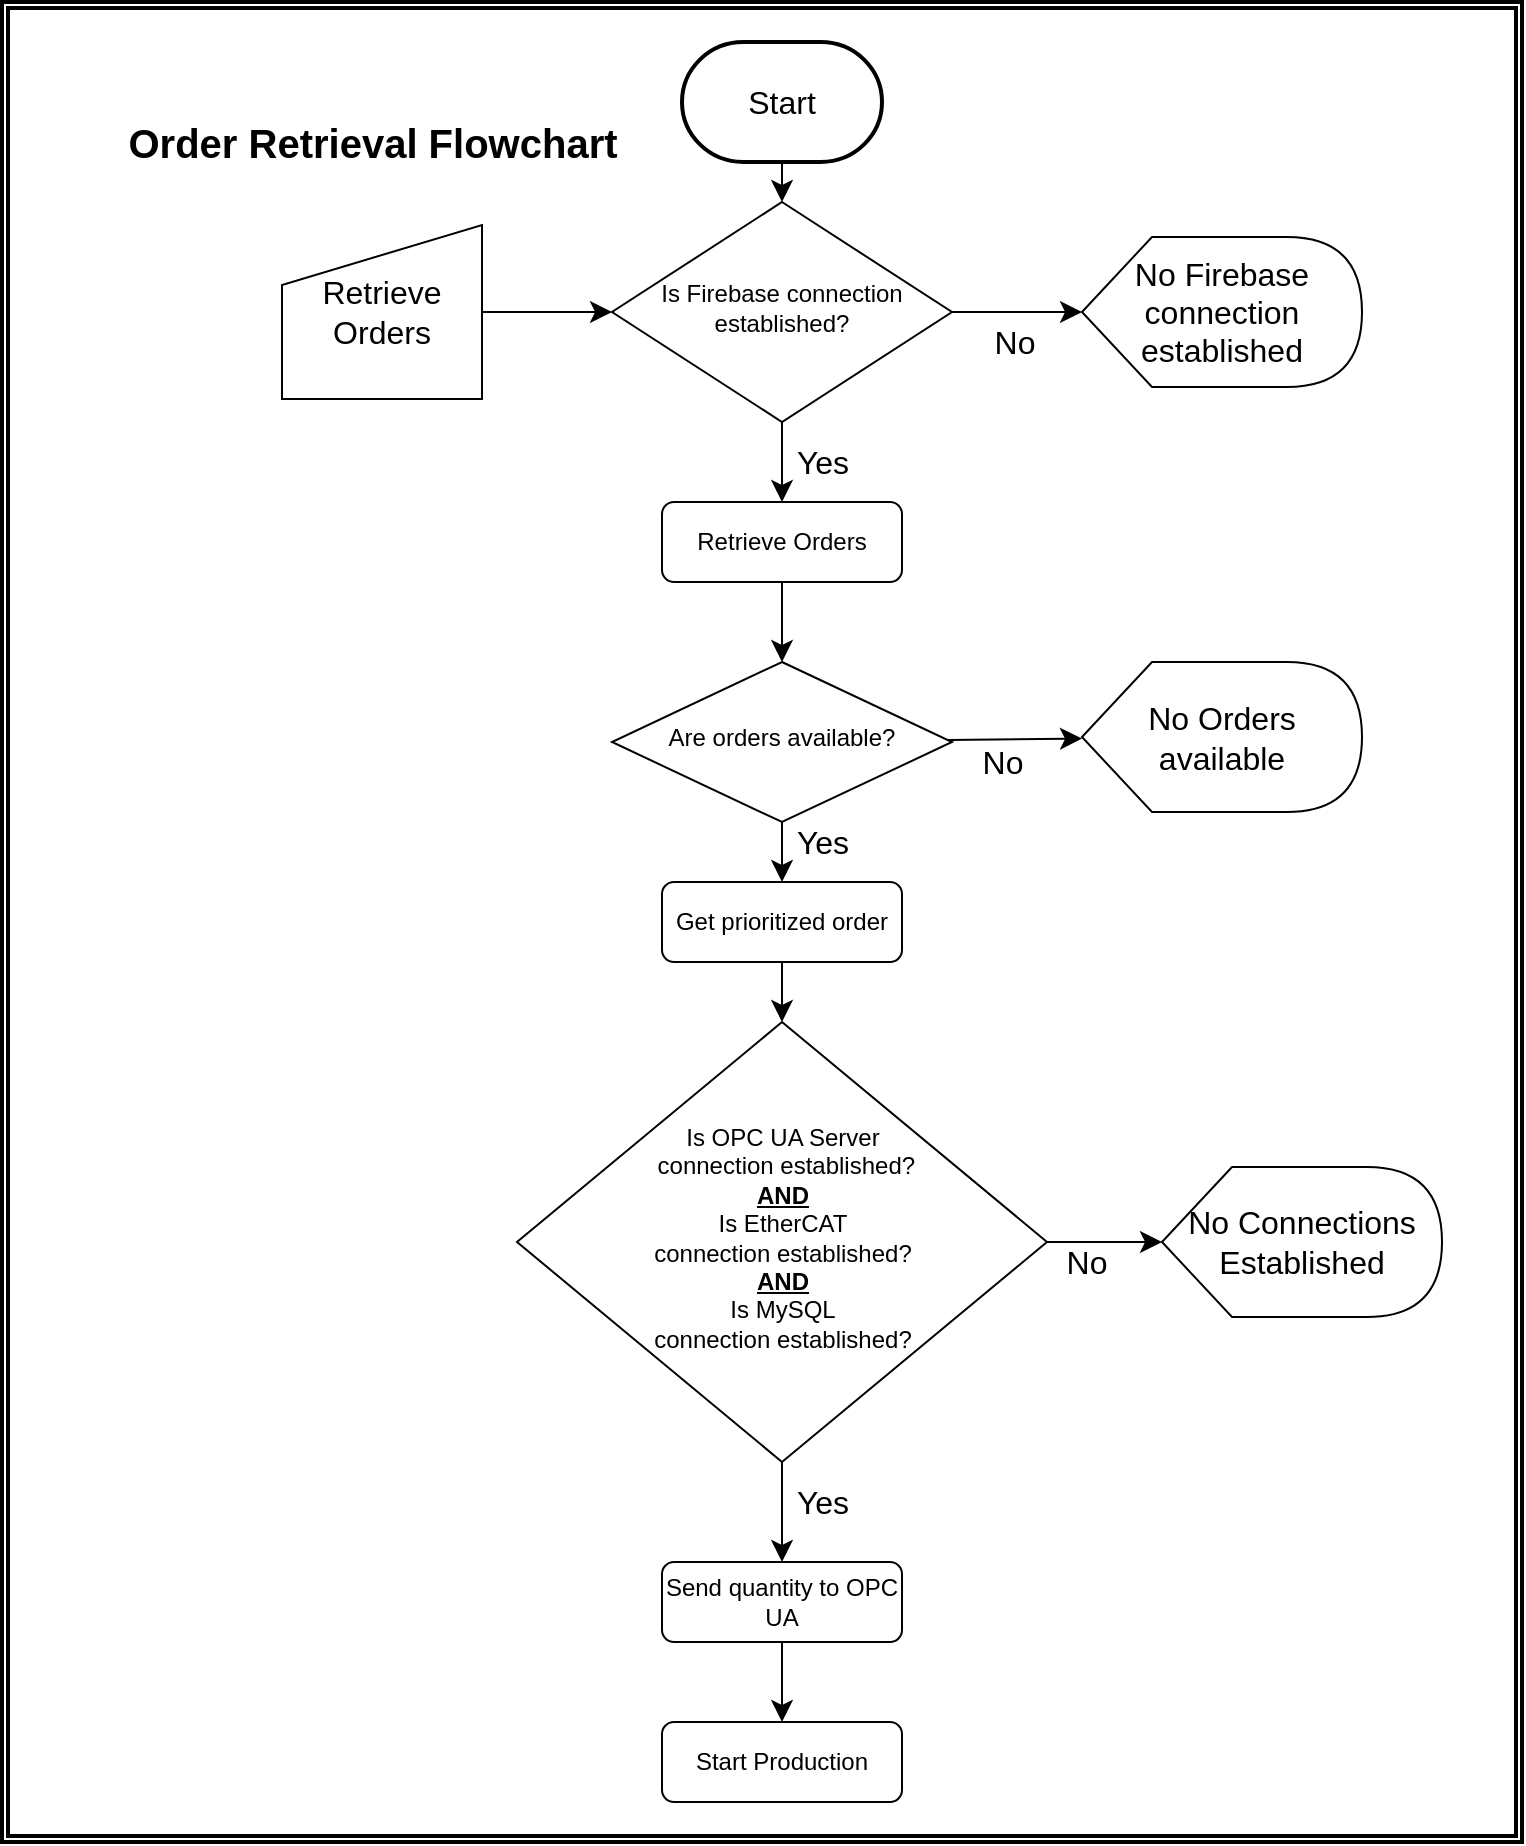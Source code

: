 <mxfile version="22.0.8" type="device">
  <diagram id="C5RBs43oDa-KdzZeNtuy" name="Page-1">
    <mxGraphModel dx="2514" dy="2131" grid="1" gridSize="10" guides="1" tooltips="1" connect="1" arrows="1" fold="1" page="1" pageScale="1" pageWidth="827" pageHeight="1169" math="0" shadow="0">
      <root>
        <mxCell id="WIyWlLk6GJQsqaUBKTNV-0" />
        <mxCell id="WIyWlLk6GJQsqaUBKTNV-1" parent="WIyWlLk6GJQsqaUBKTNV-0" />
        <mxCell id="ilgVAeaoaIIIPj3hmc9z-3" value="" style="edgeStyle=none;curved=1;rounded=0;orthogonalLoop=1;jettySize=auto;html=1;fontSize=12;startSize=8;endSize=8;" edge="1" parent="WIyWlLk6GJQsqaUBKTNV-1" target="ilgVAeaoaIIIPj3hmc9z-2">
          <mxGeometry relative="1" as="geometry">
            <mxPoint x="130" y="60" as="sourcePoint" />
          </mxGeometry>
        </mxCell>
        <mxCell id="ilgVAeaoaIIIPj3hmc9z-6" value="" style="edgeStyle=none;curved=1;rounded=0;orthogonalLoop=1;jettySize=auto;html=1;fontSize=12;startSize=8;endSize=8;" edge="1" parent="WIyWlLk6GJQsqaUBKTNV-1" source="ilgVAeaoaIIIPj3hmc9z-1" target="ilgVAeaoaIIIPj3hmc9z-5">
          <mxGeometry relative="1" as="geometry" />
        </mxCell>
        <mxCell id="ilgVAeaoaIIIPj3hmc9z-1" value="Retrieve Orders" style="rounded=1;whiteSpace=wrap;html=1;fontSize=12;glass=0;strokeWidth=1;shadow=0;" vertex="1" parent="WIyWlLk6GJQsqaUBKTNV-1">
          <mxGeometry x="70" y="250" width="120" height="40" as="geometry" />
        </mxCell>
        <mxCell id="ilgVAeaoaIIIPj3hmc9z-4" value="" style="edgeStyle=none;curved=1;rounded=0;orthogonalLoop=1;jettySize=auto;html=1;fontSize=12;startSize=8;endSize=8;" edge="1" parent="WIyWlLk6GJQsqaUBKTNV-1" source="ilgVAeaoaIIIPj3hmc9z-2" target="ilgVAeaoaIIIPj3hmc9z-1">
          <mxGeometry relative="1" as="geometry" />
        </mxCell>
        <mxCell id="ilgVAeaoaIIIPj3hmc9z-15" value="Yes" style="edgeLabel;html=1;align=center;verticalAlign=middle;resizable=0;points=[];fontSize=16;" vertex="1" connectable="0" parent="ilgVAeaoaIIIPj3hmc9z-4">
          <mxGeometry y="3" relative="1" as="geometry">
            <mxPoint x="17" as="offset" />
          </mxGeometry>
        </mxCell>
        <mxCell id="ilgVAeaoaIIIPj3hmc9z-17" value="" style="edgeStyle=none;curved=1;rounded=0;orthogonalLoop=1;jettySize=auto;html=1;fontSize=12;startSize=8;endSize=8;" edge="1" parent="WIyWlLk6GJQsqaUBKTNV-1" source="ilgVAeaoaIIIPj3hmc9z-2" target="ilgVAeaoaIIIPj3hmc9z-16">
          <mxGeometry relative="1" as="geometry" />
        </mxCell>
        <mxCell id="ilgVAeaoaIIIPj3hmc9z-18" value="No" style="edgeLabel;html=1;align=center;verticalAlign=middle;resizable=0;points=[];fontSize=16;" vertex="1" connectable="0" parent="ilgVAeaoaIIIPj3hmc9z-17">
          <mxGeometry x="-0.054" y="3" relative="1" as="geometry">
            <mxPoint y="18" as="offset" />
          </mxGeometry>
        </mxCell>
        <mxCell id="ilgVAeaoaIIIPj3hmc9z-2" value="Is Firebase connection established?" style="rhombus;whiteSpace=wrap;html=1;shadow=0;fontFamily=Helvetica;fontSize=12;align=center;strokeWidth=1;spacing=6;spacingTop=-4;" vertex="1" parent="WIyWlLk6GJQsqaUBKTNV-1">
          <mxGeometry x="45" y="100" width="170" height="110" as="geometry" />
        </mxCell>
        <mxCell id="ilgVAeaoaIIIPj3hmc9z-8" style="edgeStyle=none;curved=1;rounded=0;orthogonalLoop=1;jettySize=auto;html=1;exitX=0.5;exitY=1;exitDx=0;exitDy=0;entryX=0.5;entryY=0;entryDx=0;entryDy=0;fontSize=12;startSize=8;endSize=8;" edge="1" parent="WIyWlLk6GJQsqaUBKTNV-1" source="ilgVAeaoaIIIPj3hmc9z-5" target="ilgVAeaoaIIIPj3hmc9z-7">
          <mxGeometry relative="1" as="geometry" />
        </mxCell>
        <mxCell id="ilgVAeaoaIIIPj3hmc9z-21" value="Yes" style="edgeLabel;html=1;align=center;verticalAlign=middle;resizable=0;points=[];fontSize=16;" vertex="1" connectable="0" parent="ilgVAeaoaIIIPj3hmc9z-8">
          <mxGeometry x="0.133" y="1" relative="1" as="geometry">
            <mxPoint x="19" y="-7" as="offset" />
          </mxGeometry>
        </mxCell>
        <mxCell id="ilgVAeaoaIIIPj3hmc9z-20" value="" style="edgeStyle=none;curved=1;rounded=0;orthogonalLoop=1;jettySize=auto;html=1;fontSize=12;startSize=8;endSize=8;" edge="1" parent="WIyWlLk6GJQsqaUBKTNV-1" source="ilgVAeaoaIIIPj3hmc9z-5" target="ilgVAeaoaIIIPj3hmc9z-19">
          <mxGeometry relative="1" as="geometry" />
        </mxCell>
        <mxCell id="ilgVAeaoaIIIPj3hmc9z-22" value="No" style="edgeLabel;html=1;align=center;verticalAlign=middle;resizable=0;points=[];fontSize=16;" vertex="1" connectable="0" parent="ilgVAeaoaIIIPj3hmc9z-20">
          <mxGeometry x="-0.254" y="-2" relative="1" as="geometry">
            <mxPoint x="2" y="9" as="offset" />
          </mxGeometry>
        </mxCell>
        <mxCell id="ilgVAeaoaIIIPj3hmc9z-5" value="Are orders available?" style="rhombus;whiteSpace=wrap;html=1;shadow=0;fontFamily=Helvetica;fontSize=12;align=center;strokeWidth=1;spacing=6;spacingTop=-4;" vertex="1" parent="WIyWlLk6GJQsqaUBKTNV-1">
          <mxGeometry x="45" y="330" width="170" height="80" as="geometry" />
        </mxCell>
        <mxCell id="ilgVAeaoaIIIPj3hmc9z-13" style="edgeStyle=none;curved=1;rounded=0;orthogonalLoop=1;jettySize=auto;html=1;exitX=0.5;exitY=1;exitDx=0;exitDy=0;entryX=0.5;entryY=0;entryDx=0;entryDy=0;fontSize=12;startSize=8;endSize=8;" edge="1" parent="WIyWlLk6GJQsqaUBKTNV-1" source="ilgVAeaoaIIIPj3hmc9z-7" target="ilgVAeaoaIIIPj3hmc9z-11">
          <mxGeometry relative="1" as="geometry" />
        </mxCell>
        <mxCell id="ilgVAeaoaIIIPj3hmc9z-7" value="Get prioritized order" style="rounded=1;whiteSpace=wrap;html=1;fontSize=12;glass=0;strokeWidth=1;shadow=0;" vertex="1" parent="WIyWlLk6GJQsqaUBKTNV-1">
          <mxGeometry x="70" y="440" width="120" height="40" as="geometry" />
        </mxCell>
        <mxCell id="ilgVAeaoaIIIPj3hmc9z-30" style="edgeStyle=none;curved=1;rounded=0;orthogonalLoop=1;jettySize=auto;html=1;exitX=0.5;exitY=1;exitDx=0;exitDy=0;entryX=0.5;entryY=0;entryDx=0;entryDy=0;fontSize=12;startSize=8;endSize=8;" edge="1" parent="WIyWlLk6GJQsqaUBKTNV-1" source="ilgVAeaoaIIIPj3hmc9z-9" target="ilgVAeaoaIIIPj3hmc9z-29">
          <mxGeometry relative="1" as="geometry" />
        </mxCell>
        <mxCell id="ilgVAeaoaIIIPj3hmc9z-9" value="Send quantity to OPC UA" style="rounded=1;whiteSpace=wrap;html=1;fontSize=12;glass=0;strokeWidth=1;shadow=0;" vertex="1" parent="WIyWlLk6GJQsqaUBKTNV-1">
          <mxGeometry x="70" y="780" width="120" height="40" as="geometry" />
        </mxCell>
        <mxCell id="ilgVAeaoaIIIPj3hmc9z-14" style="edgeStyle=none;curved=1;rounded=0;orthogonalLoop=1;jettySize=auto;html=1;exitX=0.5;exitY=1;exitDx=0;exitDy=0;entryX=0.5;entryY=0;entryDx=0;entryDy=0;fontSize=12;startSize=8;endSize=8;" edge="1" parent="WIyWlLk6GJQsqaUBKTNV-1" source="ilgVAeaoaIIIPj3hmc9z-11" target="ilgVAeaoaIIIPj3hmc9z-9">
          <mxGeometry relative="1" as="geometry" />
        </mxCell>
        <mxCell id="ilgVAeaoaIIIPj3hmc9z-23" value="Yes" style="edgeLabel;html=1;align=center;verticalAlign=middle;resizable=0;points=[];fontSize=16;" vertex="1" connectable="0" parent="ilgVAeaoaIIIPj3hmc9z-14">
          <mxGeometry x="-0.32" y="3" relative="1" as="geometry">
            <mxPoint x="17" y="3" as="offset" />
          </mxGeometry>
        </mxCell>
        <mxCell id="ilgVAeaoaIIIPj3hmc9z-25" value="" style="edgeStyle=none;curved=1;rounded=0;orthogonalLoop=1;jettySize=auto;html=1;fontSize=12;startSize=8;endSize=8;" edge="1" parent="WIyWlLk6GJQsqaUBKTNV-1" source="ilgVAeaoaIIIPj3hmc9z-11" target="ilgVAeaoaIIIPj3hmc9z-24">
          <mxGeometry relative="1" as="geometry" />
        </mxCell>
        <mxCell id="ilgVAeaoaIIIPj3hmc9z-26" value="No" style="edgeLabel;html=1;align=center;verticalAlign=middle;resizable=0;points=[];fontSize=16;" vertex="1" connectable="0" parent="ilgVAeaoaIIIPj3hmc9z-25">
          <mxGeometry x="-0.322" relative="1" as="geometry">
            <mxPoint y="10" as="offset" />
          </mxGeometry>
        </mxCell>
        <mxCell id="ilgVAeaoaIIIPj3hmc9z-11" value="Is OPC UA Server&lt;br&gt;&amp;nbsp;connection established? &lt;br&gt;&lt;b&gt;&lt;u&gt;AND&lt;/u&gt;&lt;/b&gt;&lt;br&gt;Is EtherCAT &lt;br&gt;connection established?&lt;br&gt;&lt;b&gt;&lt;u&gt;AND&lt;br&gt;&lt;/u&gt;&lt;/b&gt;Is MySQL &lt;br&gt;connection established?" style="rhombus;whiteSpace=wrap;html=1;shadow=0;fontFamily=Helvetica;fontSize=12;align=center;strokeWidth=1;spacing=6;spacingTop=-4;" vertex="1" parent="WIyWlLk6GJQsqaUBKTNV-1">
          <mxGeometry x="-2.5" y="510" width="265" height="220" as="geometry" />
        </mxCell>
        <mxCell id="ilgVAeaoaIIIPj3hmc9z-16" value="No Firebase connection established" style="shape=display;whiteSpace=wrap;html=1;fontSize=16;" vertex="1" parent="WIyWlLk6GJQsqaUBKTNV-1">
          <mxGeometry x="280" y="117.5" width="140" height="75" as="geometry" />
        </mxCell>
        <mxCell id="ilgVAeaoaIIIPj3hmc9z-19" value="No Orders available" style="shape=display;whiteSpace=wrap;html=1;fontSize=16;" vertex="1" parent="WIyWlLk6GJQsqaUBKTNV-1">
          <mxGeometry x="280" y="330" width="140" height="75" as="geometry" />
        </mxCell>
        <mxCell id="ilgVAeaoaIIIPj3hmc9z-24" value="No Connections Established" style="shape=display;whiteSpace=wrap;html=1;fontSize=16;" vertex="1" parent="WIyWlLk6GJQsqaUBKTNV-1">
          <mxGeometry x="320" y="582.5" width="140" height="75" as="geometry" />
        </mxCell>
        <mxCell id="ilgVAeaoaIIIPj3hmc9z-28" value="" style="edgeStyle=none;curved=1;rounded=0;orthogonalLoop=1;jettySize=auto;html=1;fontSize=12;startSize=8;endSize=8;" edge="1" parent="WIyWlLk6GJQsqaUBKTNV-1" source="ilgVAeaoaIIIPj3hmc9z-27" target="ilgVAeaoaIIIPj3hmc9z-2">
          <mxGeometry relative="1" as="geometry" />
        </mxCell>
        <mxCell id="ilgVAeaoaIIIPj3hmc9z-27" value="Retrieve Orders" style="shape=manualInput;whiteSpace=wrap;html=1;fontSize=16;" vertex="1" parent="WIyWlLk6GJQsqaUBKTNV-1">
          <mxGeometry x="-120" y="111.5" width="100" height="87" as="geometry" />
        </mxCell>
        <mxCell id="ilgVAeaoaIIIPj3hmc9z-29" value="Start Production" style="rounded=1;whiteSpace=wrap;html=1;fontSize=12;glass=0;strokeWidth=1;shadow=0;" vertex="1" parent="WIyWlLk6GJQsqaUBKTNV-1">
          <mxGeometry x="70" y="860" width="120" height="40" as="geometry" />
        </mxCell>
        <mxCell id="ilgVAeaoaIIIPj3hmc9z-31" value="Order Retrieval Flowchart" style="text;html=1;align=center;verticalAlign=middle;resizable=0;points=[];autosize=1;strokeColor=none;fillColor=none;fontSize=20;fontStyle=1" vertex="1" parent="WIyWlLk6GJQsqaUBKTNV-1">
          <mxGeometry x="-210" y="50" width="270" height="40" as="geometry" />
        </mxCell>
        <mxCell id="ilgVAeaoaIIIPj3hmc9z-32" value="" style="shape=ext;double=1;rounded=0;whiteSpace=wrap;html=1;fontSize=16;fillColor=none;strokeWidth=2;" vertex="1" parent="WIyWlLk6GJQsqaUBKTNV-1">
          <mxGeometry x="-260" width="760" height="920" as="geometry" />
        </mxCell>
        <mxCell id="ilgVAeaoaIIIPj3hmc9z-73" value="Start" style="strokeWidth=2;html=1;shape=mxgraph.flowchart.terminator;whiteSpace=wrap;fontSize=16;" vertex="1" parent="WIyWlLk6GJQsqaUBKTNV-1">
          <mxGeometry x="80" y="20" width="100" height="60" as="geometry" />
        </mxCell>
      </root>
    </mxGraphModel>
  </diagram>
</mxfile>
